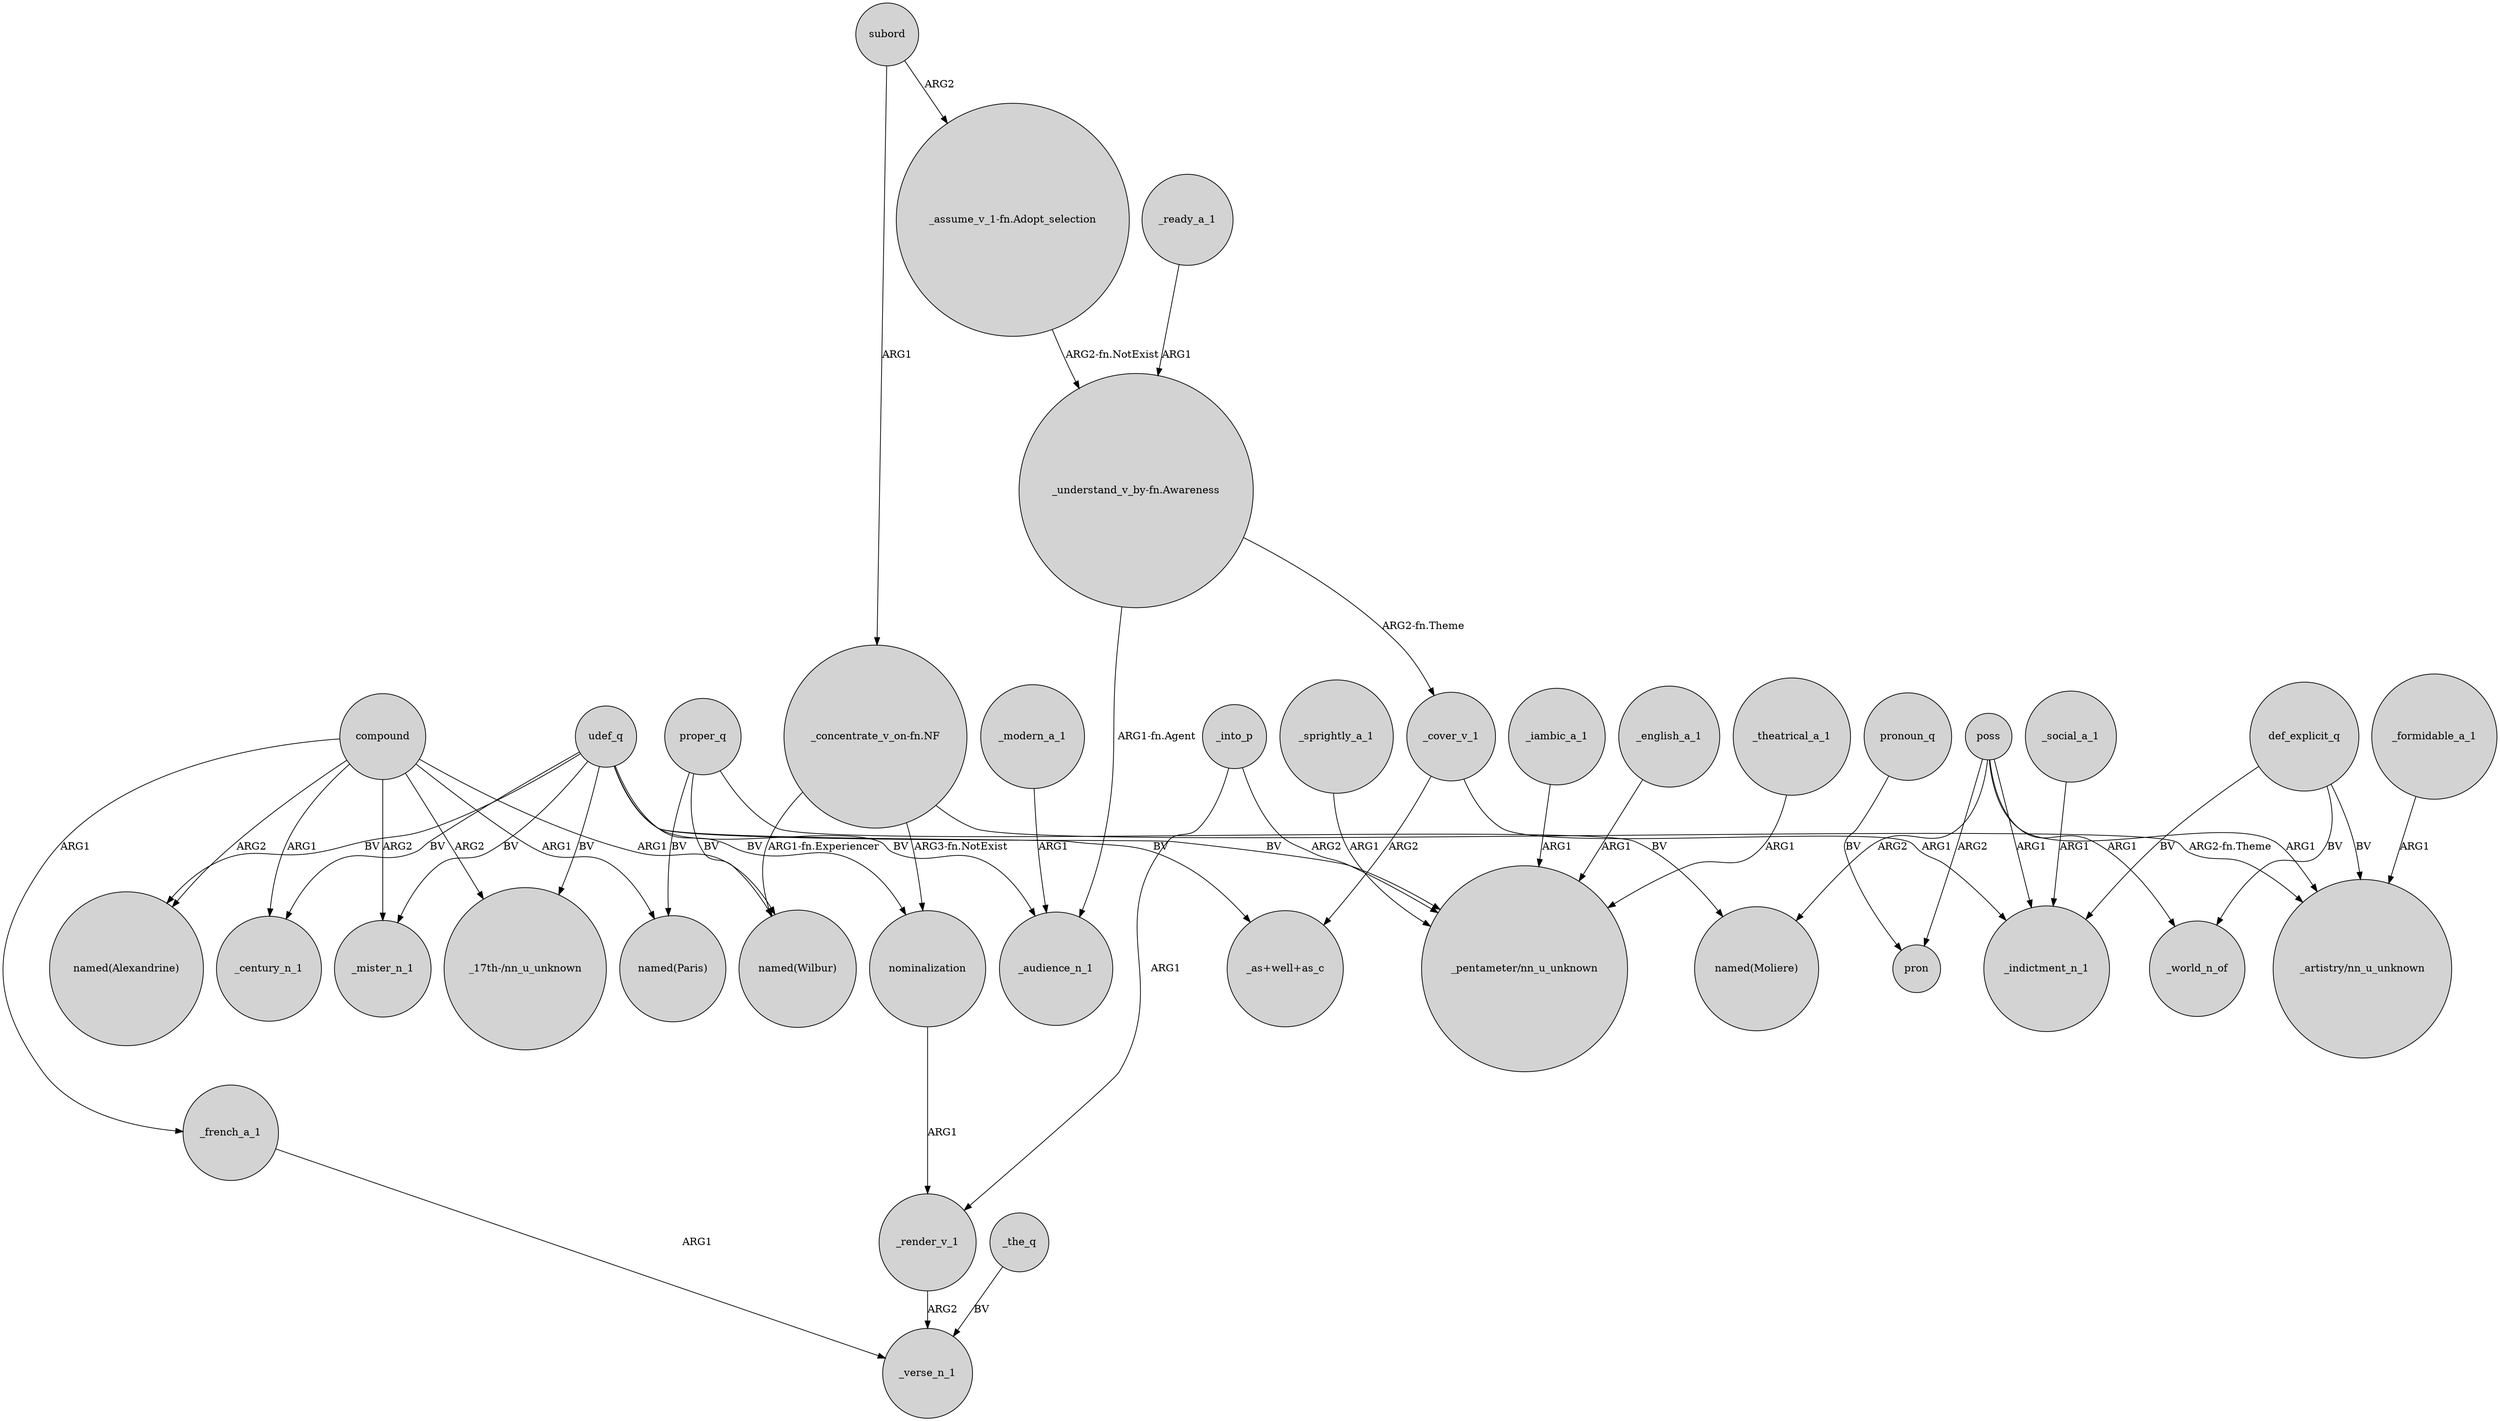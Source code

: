 digraph {
	node [shape=circle style=filled]
	_cover_v_1 -> _indictment_n_1 [label=ARG1]
	poss -> "_artistry/nn_u_unknown" [label=ARG1]
	udef_q -> _audience_n_1 [label=BV]
	udef_q -> "_as+well+as_c" [label=BV]
	poss -> pron [label=ARG2]
	_modern_a_1 -> _audience_n_1 [label=ARG1]
	_into_p -> "_pentameter/nn_u_unknown" [label=ARG2]
	_into_p -> _render_v_1 [label=ARG1]
	compound -> _mister_n_1 [label=ARG2]
	_cover_v_1 -> "_as+well+as_c" [label=ARG2]
	"_concentrate_v_on-fn.NF" -> "named(Wilbur)" [label="ARG1-fn.Experiencer"]
	compound -> "_17th-/nn_u_unknown" [label=ARG2]
	udef_q -> _mister_n_1 [label=BV]
	_sprightly_a_1 -> "_pentameter/nn_u_unknown" [label=ARG1]
	def_explicit_q -> "_artistry/nn_u_unknown" [label=BV]
	_the_q -> _verse_n_1 [label=BV]
	compound -> "named(Paris)" [label=ARG1]
	poss -> "named(Moliere)" [label=ARG2]
	udef_q -> "_17th-/nn_u_unknown" [label=BV]
	_iambic_a_1 -> "_pentameter/nn_u_unknown" [label=ARG1]
	udef_q -> "_pentameter/nn_u_unknown" [label=BV]
	"_concentrate_v_on-fn.NF" -> "_artistry/nn_u_unknown" [label="ARG2-fn.Theme"]
	proper_q -> "named(Wilbur)" [label=BV]
	def_explicit_q -> _indictment_n_1 [label=BV]
	compound -> _century_n_1 [label=ARG1]
	"_understand_v_by-fn.Awareness" -> _cover_v_1 [label="ARG2-fn.Theme"]
	pronoun_q -> pron [label=BV]
	"_understand_v_by-fn.Awareness" -> _audience_n_1 [label="ARG1-fn.Agent"]
	poss -> _world_n_of [label=ARG1]
	"_concentrate_v_on-fn.NF" -> nominalization [label="ARG3-fn.NotExist"]
	nominalization -> _render_v_1 [label=ARG1]
	compound -> "named(Alexandrine)" [label=ARG2]
	subord -> "_concentrate_v_on-fn.NF" [label=ARG1]
	def_explicit_q -> _world_n_of [label=BV]
	_formidable_a_1 -> "_artistry/nn_u_unknown" [label=ARG1]
	udef_q -> _century_n_1 [label=BV]
	"_assume_v_1-fn.Adopt_selection" -> "_understand_v_by-fn.Awareness" [label="ARG2-fn.NotExist"]
	udef_q -> "named(Alexandrine)" [label=BV]
	compound -> _french_a_1 [label=ARG1]
	_french_a_1 -> _verse_n_1 [label=ARG1]
	proper_q -> "named(Paris)" [label=BV]
	udef_q -> nominalization [label=BV]
	_english_a_1 -> "_pentameter/nn_u_unknown" [label=ARG1]
	proper_q -> "named(Moliere)" [label=BV]
	poss -> _indictment_n_1 [label=ARG1]
	_ready_a_1 -> "_understand_v_by-fn.Awareness" [label=ARG1]
	subord -> "_assume_v_1-fn.Adopt_selection" [label=ARG2]
	_social_a_1 -> _indictment_n_1 [label=ARG1]
	compound -> "named(Wilbur)" [label=ARG1]
	_render_v_1 -> _verse_n_1 [label=ARG2]
	_theatrical_a_1 -> "_pentameter/nn_u_unknown" [label=ARG1]
}
